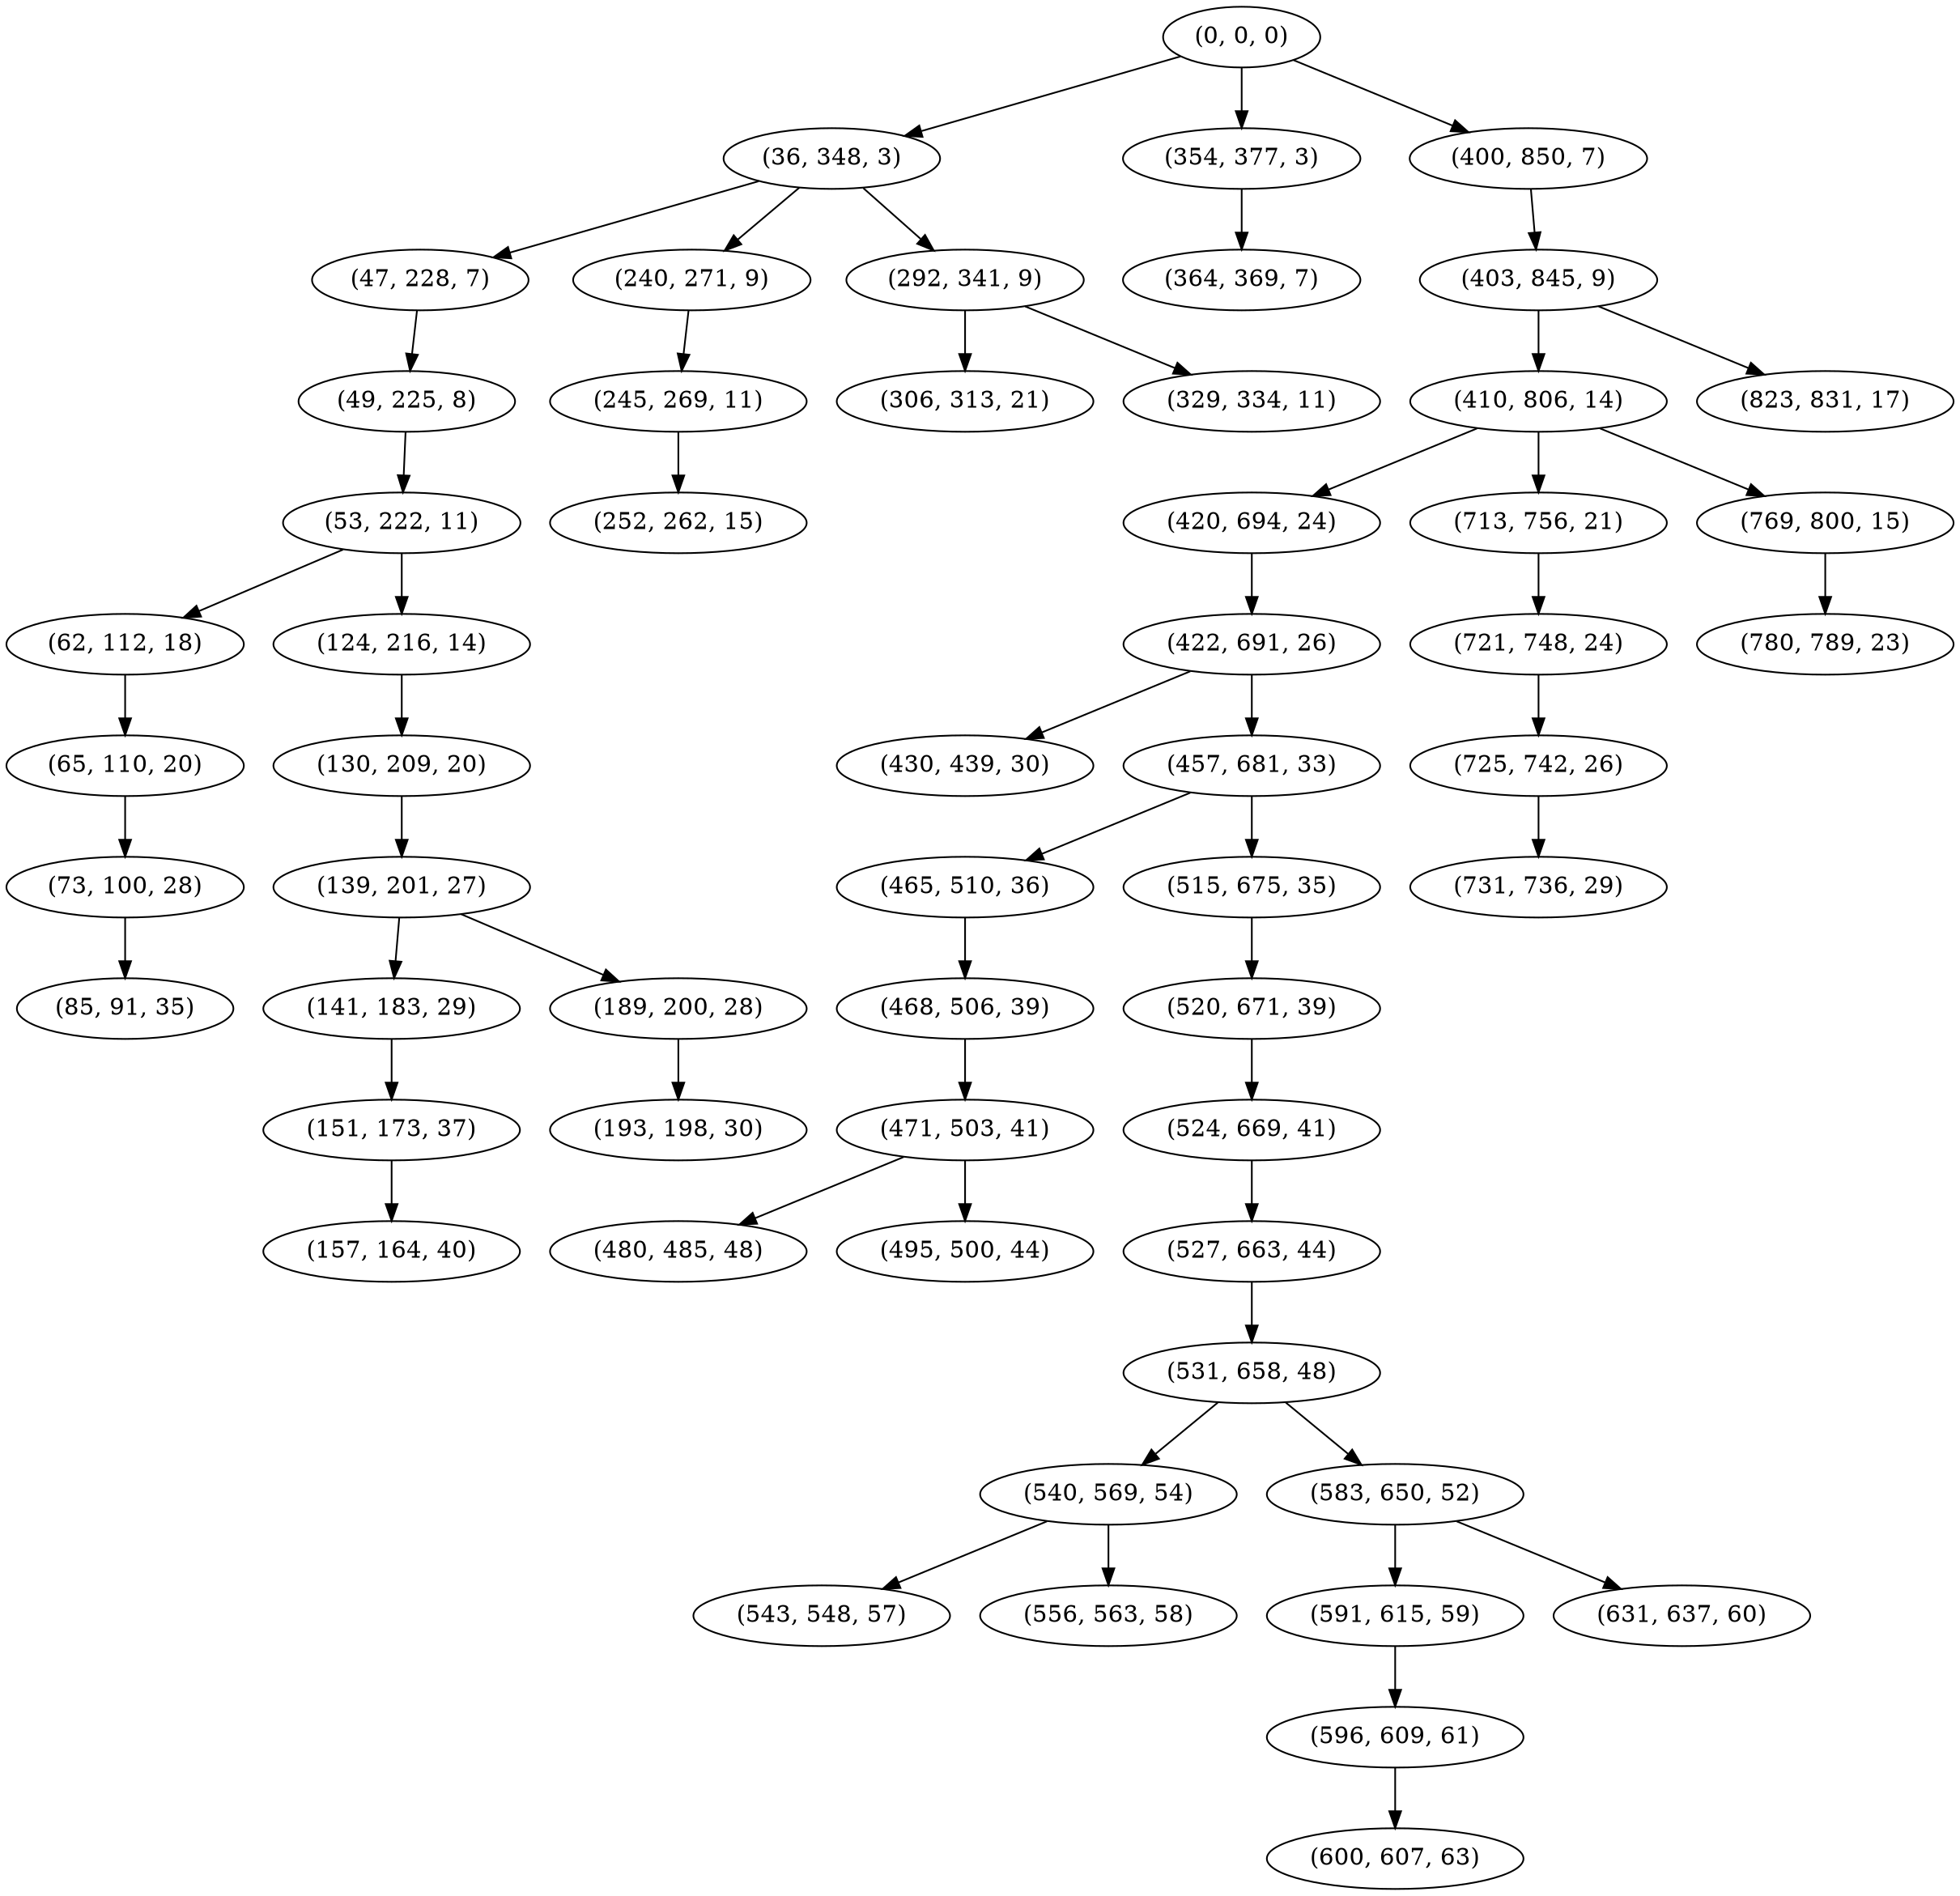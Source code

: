 digraph tree {
    "(0, 0, 0)";
    "(36, 348, 3)";
    "(47, 228, 7)";
    "(49, 225, 8)";
    "(53, 222, 11)";
    "(62, 112, 18)";
    "(65, 110, 20)";
    "(73, 100, 28)";
    "(85, 91, 35)";
    "(124, 216, 14)";
    "(130, 209, 20)";
    "(139, 201, 27)";
    "(141, 183, 29)";
    "(151, 173, 37)";
    "(157, 164, 40)";
    "(189, 200, 28)";
    "(193, 198, 30)";
    "(240, 271, 9)";
    "(245, 269, 11)";
    "(252, 262, 15)";
    "(292, 341, 9)";
    "(306, 313, 21)";
    "(329, 334, 11)";
    "(354, 377, 3)";
    "(364, 369, 7)";
    "(400, 850, 7)";
    "(403, 845, 9)";
    "(410, 806, 14)";
    "(420, 694, 24)";
    "(422, 691, 26)";
    "(430, 439, 30)";
    "(457, 681, 33)";
    "(465, 510, 36)";
    "(468, 506, 39)";
    "(471, 503, 41)";
    "(480, 485, 48)";
    "(495, 500, 44)";
    "(515, 675, 35)";
    "(520, 671, 39)";
    "(524, 669, 41)";
    "(527, 663, 44)";
    "(531, 658, 48)";
    "(540, 569, 54)";
    "(543, 548, 57)";
    "(556, 563, 58)";
    "(583, 650, 52)";
    "(591, 615, 59)";
    "(596, 609, 61)";
    "(600, 607, 63)";
    "(631, 637, 60)";
    "(713, 756, 21)";
    "(721, 748, 24)";
    "(725, 742, 26)";
    "(731, 736, 29)";
    "(769, 800, 15)";
    "(780, 789, 23)";
    "(823, 831, 17)";
    "(0, 0, 0)" -> "(36, 348, 3)";
    "(0, 0, 0)" -> "(354, 377, 3)";
    "(0, 0, 0)" -> "(400, 850, 7)";
    "(36, 348, 3)" -> "(47, 228, 7)";
    "(36, 348, 3)" -> "(240, 271, 9)";
    "(36, 348, 3)" -> "(292, 341, 9)";
    "(47, 228, 7)" -> "(49, 225, 8)";
    "(49, 225, 8)" -> "(53, 222, 11)";
    "(53, 222, 11)" -> "(62, 112, 18)";
    "(53, 222, 11)" -> "(124, 216, 14)";
    "(62, 112, 18)" -> "(65, 110, 20)";
    "(65, 110, 20)" -> "(73, 100, 28)";
    "(73, 100, 28)" -> "(85, 91, 35)";
    "(124, 216, 14)" -> "(130, 209, 20)";
    "(130, 209, 20)" -> "(139, 201, 27)";
    "(139, 201, 27)" -> "(141, 183, 29)";
    "(139, 201, 27)" -> "(189, 200, 28)";
    "(141, 183, 29)" -> "(151, 173, 37)";
    "(151, 173, 37)" -> "(157, 164, 40)";
    "(189, 200, 28)" -> "(193, 198, 30)";
    "(240, 271, 9)" -> "(245, 269, 11)";
    "(245, 269, 11)" -> "(252, 262, 15)";
    "(292, 341, 9)" -> "(306, 313, 21)";
    "(292, 341, 9)" -> "(329, 334, 11)";
    "(354, 377, 3)" -> "(364, 369, 7)";
    "(400, 850, 7)" -> "(403, 845, 9)";
    "(403, 845, 9)" -> "(410, 806, 14)";
    "(403, 845, 9)" -> "(823, 831, 17)";
    "(410, 806, 14)" -> "(420, 694, 24)";
    "(410, 806, 14)" -> "(713, 756, 21)";
    "(410, 806, 14)" -> "(769, 800, 15)";
    "(420, 694, 24)" -> "(422, 691, 26)";
    "(422, 691, 26)" -> "(430, 439, 30)";
    "(422, 691, 26)" -> "(457, 681, 33)";
    "(457, 681, 33)" -> "(465, 510, 36)";
    "(457, 681, 33)" -> "(515, 675, 35)";
    "(465, 510, 36)" -> "(468, 506, 39)";
    "(468, 506, 39)" -> "(471, 503, 41)";
    "(471, 503, 41)" -> "(480, 485, 48)";
    "(471, 503, 41)" -> "(495, 500, 44)";
    "(515, 675, 35)" -> "(520, 671, 39)";
    "(520, 671, 39)" -> "(524, 669, 41)";
    "(524, 669, 41)" -> "(527, 663, 44)";
    "(527, 663, 44)" -> "(531, 658, 48)";
    "(531, 658, 48)" -> "(540, 569, 54)";
    "(531, 658, 48)" -> "(583, 650, 52)";
    "(540, 569, 54)" -> "(543, 548, 57)";
    "(540, 569, 54)" -> "(556, 563, 58)";
    "(583, 650, 52)" -> "(591, 615, 59)";
    "(583, 650, 52)" -> "(631, 637, 60)";
    "(591, 615, 59)" -> "(596, 609, 61)";
    "(596, 609, 61)" -> "(600, 607, 63)";
    "(713, 756, 21)" -> "(721, 748, 24)";
    "(721, 748, 24)" -> "(725, 742, 26)";
    "(725, 742, 26)" -> "(731, 736, 29)";
    "(769, 800, 15)" -> "(780, 789, 23)";
}
